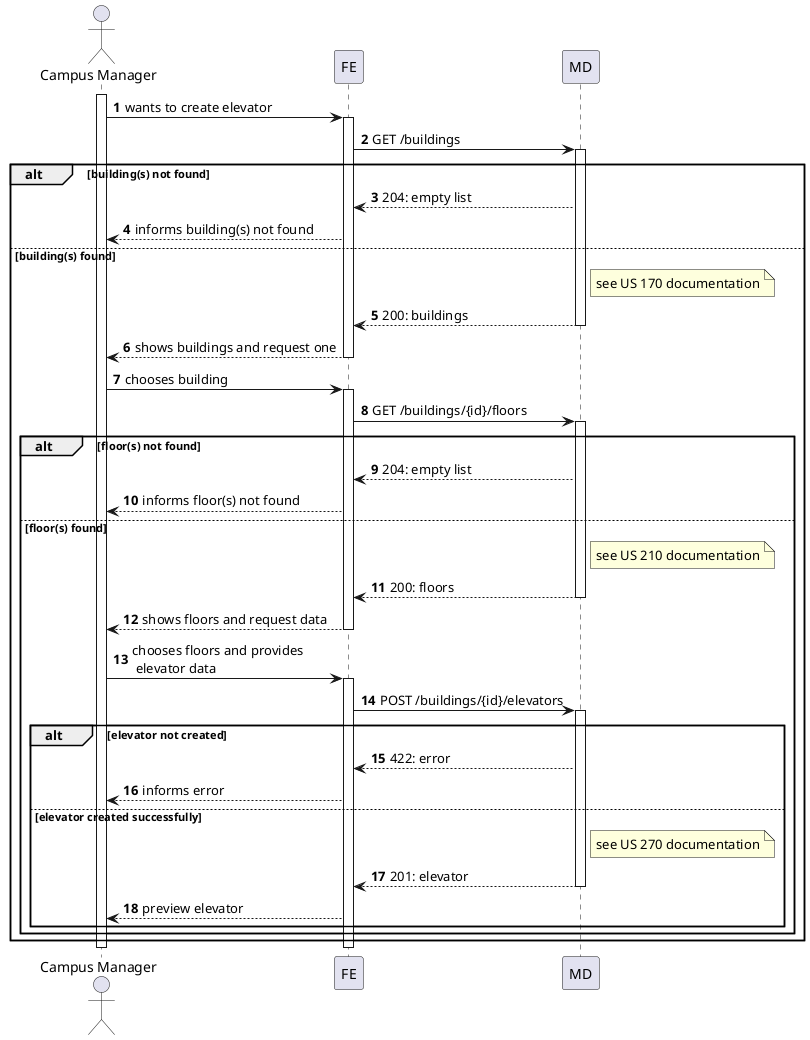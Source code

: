 @startuml
autonumber

actor "Campus Manager" as usr

participant "FE" as ui
participant "MD" as md

activate usr
    usr -> ui : wants to create elevator
    activate ui
        ui -> md : GET /buildings
        activate md

         alt building(s) not found
                md --> ui : 204: empty list
                ui --> usr :  informs building(s) not found
         else building(s) found
            note right of md : see US 170 documentation
            md --> ui : 200: buildings
            deactivate md

        ui --> usr : shows buildings and request one
    deactivate ui

    usr -> ui : chooses building
    activate ui
        ui -> md : GET /buildings/{id}/floors
        activate md

        alt floor(s) not found
                md --> ui : 204: empty list
                ui --> usr :  informs floor(s) not found
        else floor(s) found

            note right of md : see US 210 documentation
            md --> ui : 200: floors
        deactivate md

        ui --> usr : shows floors and request data
    deactivate ui

    usr -> ui: chooses floors and provides\n elevator data
    activate ui
        ui -> md : POST /buildings/{id}/elevators
        activate md

            alt elevator not created
                 md --> ui : 422: error
                 ui --> usr :  informs error
            else elevator created successfully


            note right of md : see US 270 documentation
            md --> ui : 201: elevator
        deactivate md
        ui --> usr : preview elevator
        end
    end
end
    deactivate ui
deactivate usr

@enduml
